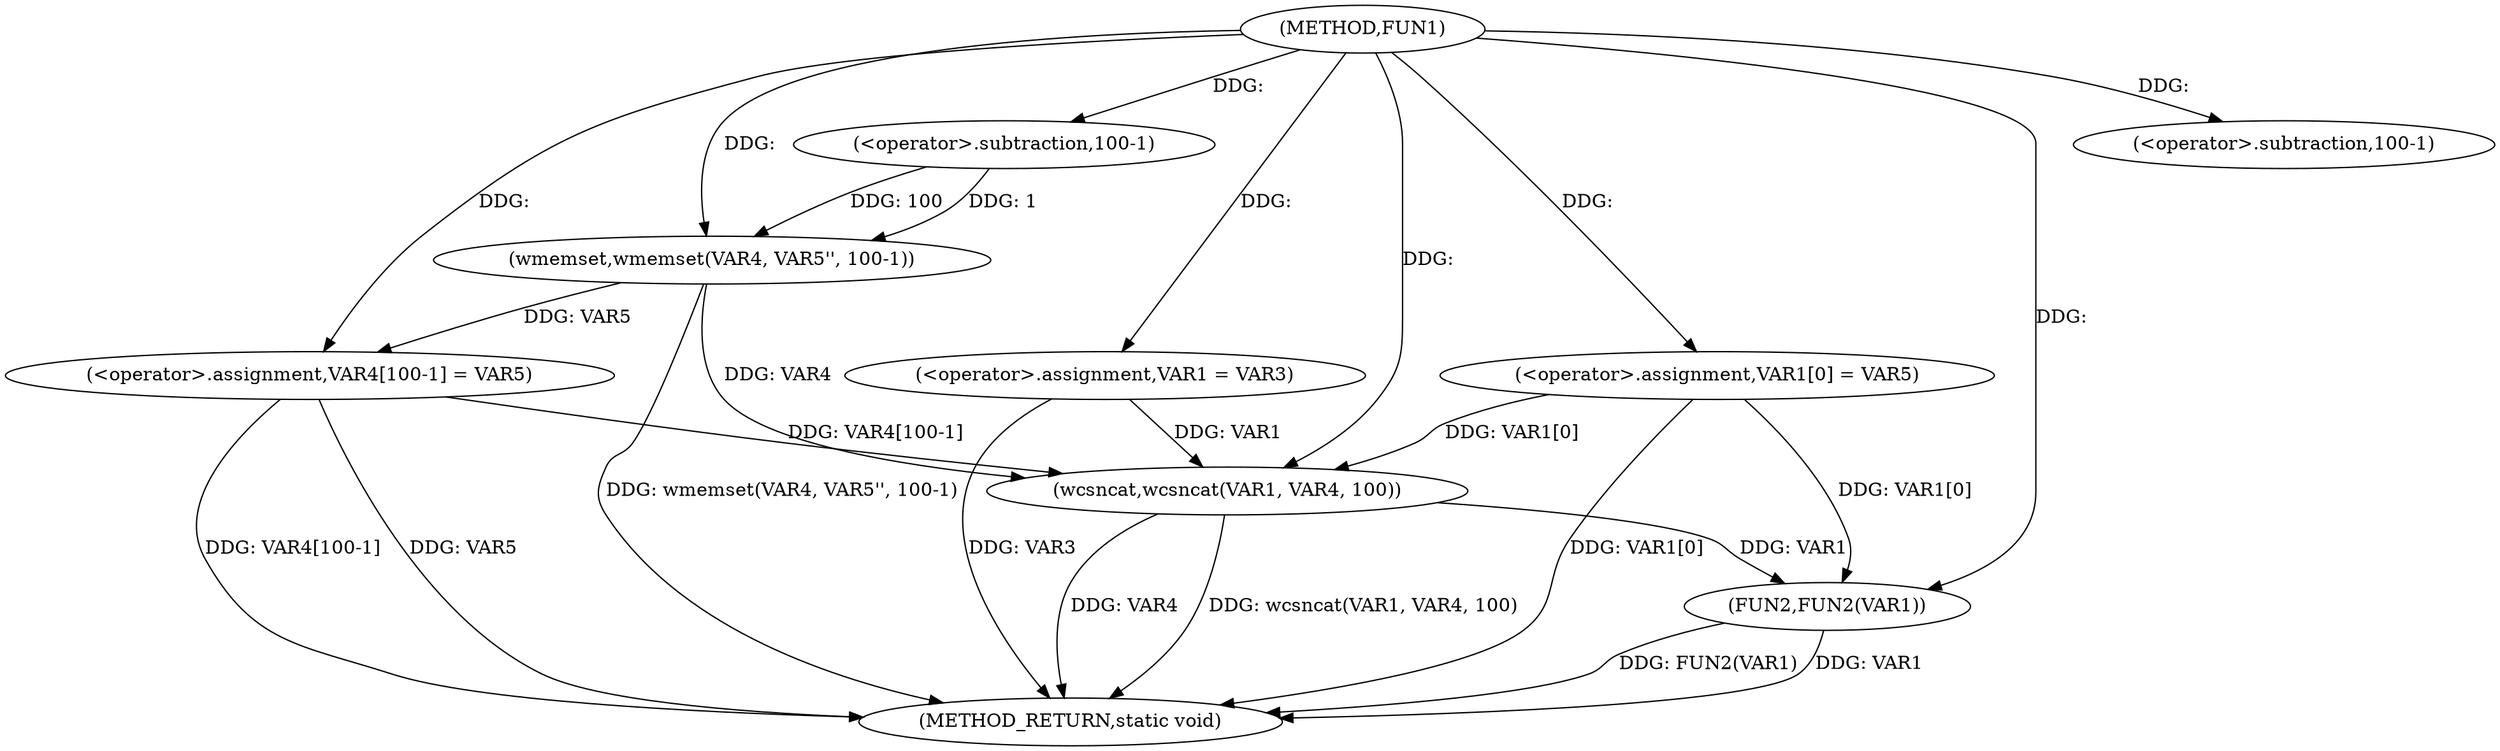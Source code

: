 digraph FUN1 {  
"1000100" [label = "(METHOD,FUN1)" ]
"1000136" [label = "(METHOD_RETURN,static void)" ]
"1000107" [label = "(<operator>.assignment,VAR1 = VAR3)" ]
"1000110" [label = "(<operator>.assignment,VAR1[0] = VAR5)" ]
"1000117" [label = "(wmemset,wmemset(VAR4, VAR5'', 100-1))" ]
"1000120" [label = "(<operator>.subtraction,100-1)" ]
"1000123" [label = "(<operator>.assignment,VAR4[100-1] = VAR5)" ]
"1000126" [label = "(<operator>.subtraction,100-1)" ]
"1000130" [label = "(wcsncat,wcsncat(VAR1, VAR4, 100))" ]
"1000134" [label = "(FUN2,FUN2(VAR1))" ]
  "1000117" -> "1000136"  [ label = "DDG: wmemset(VAR4, VAR5'', 100-1)"] 
  "1000110" -> "1000136"  [ label = "DDG: VAR1[0]"] 
  "1000107" -> "1000136"  [ label = "DDG: VAR3"] 
  "1000123" -> "1000136"  [ label = "DDG: VAR4[100-1]"] 
  "1000130" -> "1000136"  [ label = "DDG: wcsncat(VAR1, VAR4, 100)"] 
  "1000130" -> "1000136"  [ label = "DDG: VAR4"] 
  "1000123" -> "1000136"  [ label = "DDG: VAR5"] 
  "1000134" -> "1000136"  [ label = "DDG: FUN2(VAR1)"] 
  "1000134" -> "1000136"  [ label = "DDG: VAR1"] 
  "1000100" -> "1000107"  [ label = "DDG: "] 
  "1000100" -> "1000110"  [ label = "DDG: "] 
  "1000100" -> "1000117"  [ label = "DDG: "] 
  "1000120" -> "1000117"  [ label = "DDG: 100"] 
  "1000120" -> "1000117"  [ label = "DDG: 1"] 
  "1000100" -> "1000120"  [ label = "DDG: "] 
  "1000117" -> "1000123"  [ label = "DDG: VAR5"] 
  "1000100" -> "1000123"  [ label = "DDG: "] 
  "1000100" -> "1000126"  [ label = "DDG: "] 
  "1000107" -> "1000130"  [ label = "DDG: VAR1"] 
  "1000110" -> "1000130"  [ label = "DDG: VAR1[0]"] 
  "1000100" -> "1000130"  [ label = "DDG: "] 
  "1000117" -> "1000130"  [ label = "DDG: VAR4"] 
  "1000123" -> "1000130"  [ label = "DDG: VAR4[100-1]"] 
  "1000110" -> "1000134"  [ label = "DDG: VAR1[0]"] 
  "1000130" -> "1000134"  [ label = "DDG: VAR1"] 
  "1000100" -> "1000134"  [ label = "DDG: "] 
}
